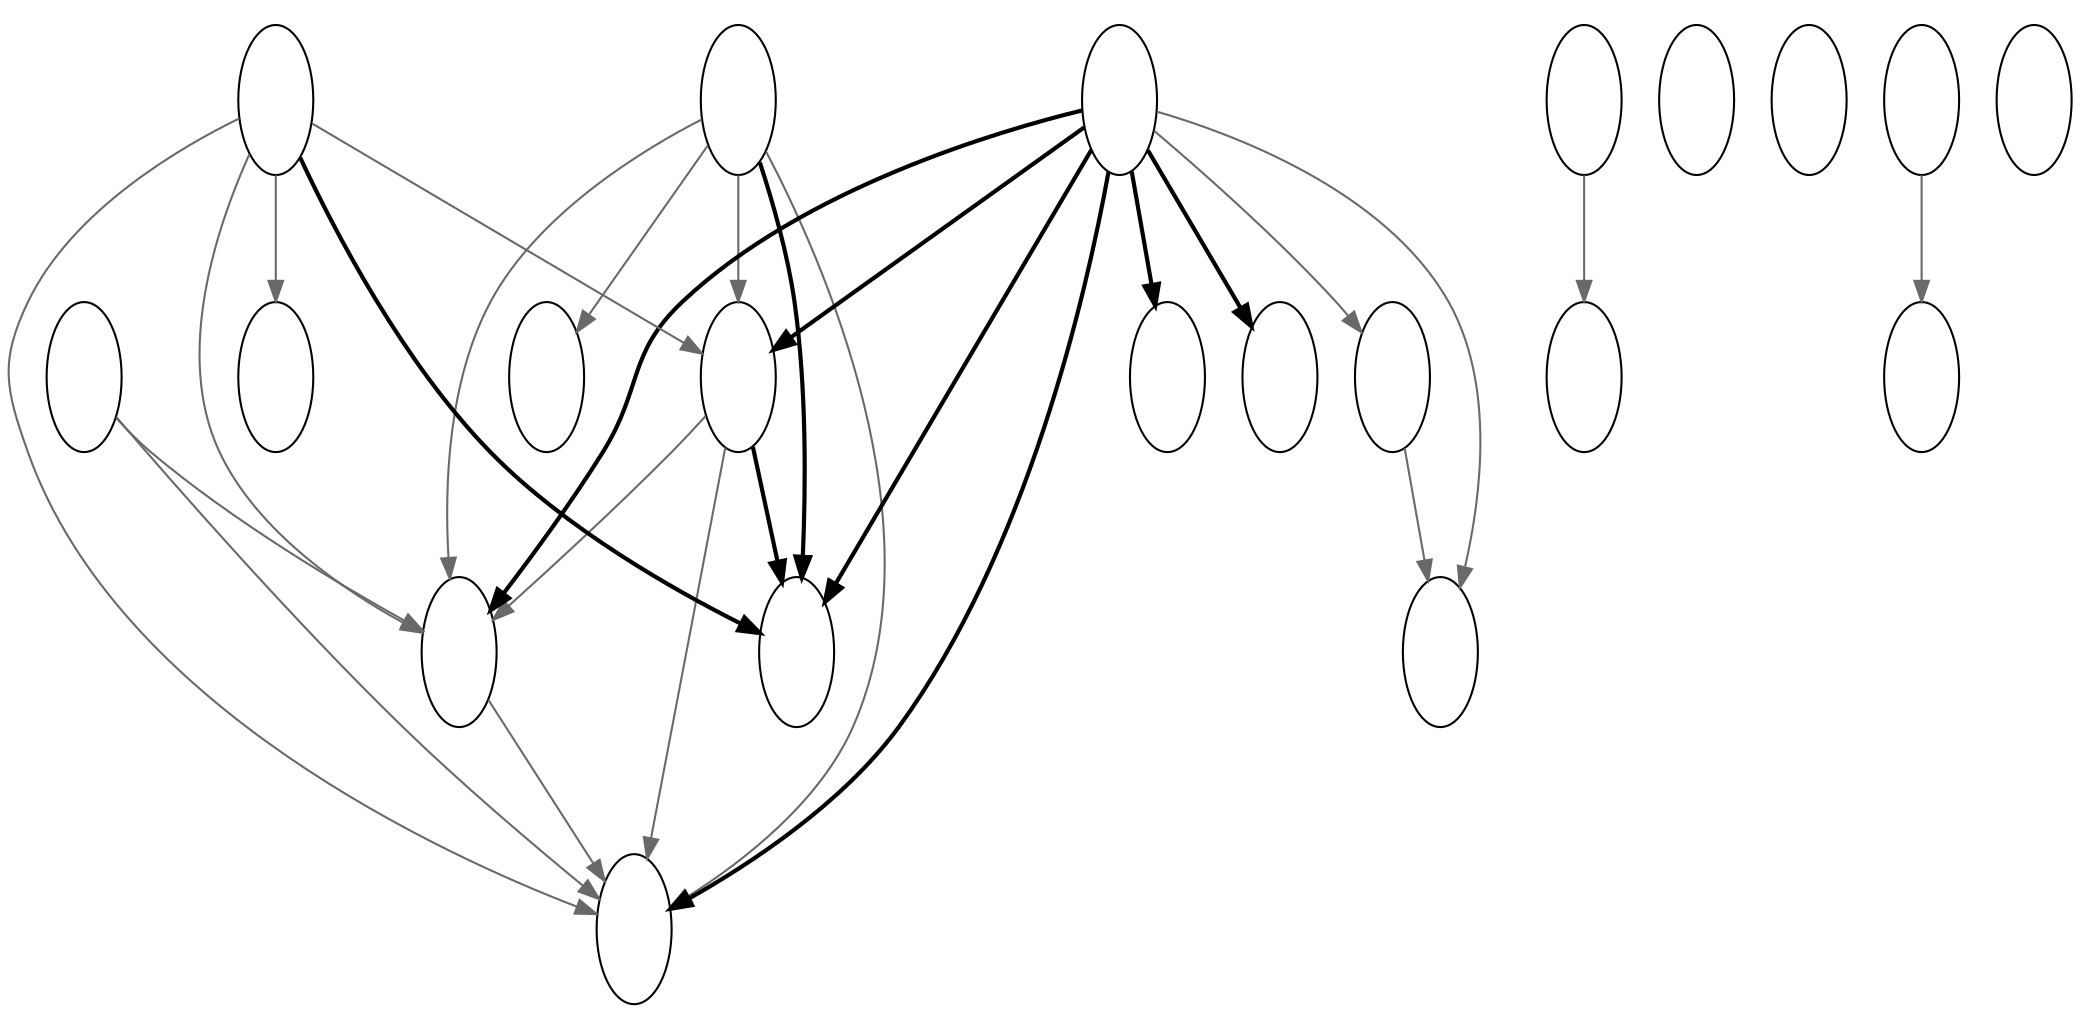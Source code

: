 digraph diagram { 

          ratio=0.5;

	  node [shape=ellipse,width=0.5,height=1];
25 [image="/home/ioa/quicklisp/local-projects/jeffrey/diagrams/fancy-labels/25.png", label=" "];
25 -> 34 [color=dimgray];
25 -> 104 [color=dimgray];
25 -> 108 [style=bold];
25 -> 182 [color=dimgray];
25 -> 315 [color=dimgray];
34 [image="/home/ioa/quicklisp/local-projects/jeffrey/diagrams/fancy-labels/34.png", label=" "];
34 -> 104 [color=dimgray];
34 -> 108 [style=bold];
34 -> 182 [color=dimgray];
40 [image="/home/ioa/quicklisp/local-projects/jeffrey/diagrams/fancy-labels/40.png", label=" "];
40 -> 34 [style=bold];
40 -> 58 [color=dimgray];
40 -> 104 [style=bold];
40 -> 108 [style=bold];
40 -> 170 [style=bold];
40 -> 182 [style=bold];
40 -> 208 [color=dimgray];
40 -> 209 [style=bold];
41 [image="/home/ioa/quicklisp/local-projects/jeffrey/diagrams/fancy-labels/41.png", label=" "];
41 -> 365 [color=dimgray];
54 [image="/home/ioa/quicklisp/local-projects/jeffrey/diagrams/fancy-labels/54.png", label=" "];
56 [image="/home/ioa/quicklisp/local-projects/jeffrey/diagrams/fancy-labels/56.png", label=" "];
58 [image="/home/ioa/quicklisp/local-projects/jeffrey/diagrams/fancy-labels/58.png", label=" "];
71 [image="/home/ioa/quicklisp/local-projects/jeffrey/diagrams/fancy-labels/71.png", label=" "];
71 -> 183 [color=dimgray];
104 [image="/home/ioa/quicklisp/local-projects/jeffrey/diagrams/fancy-labels/104.png", label=" "];
104 -> 182 [color=dimgray];
108 [image="/home/ioa/quicklisp/local-projects/jeffrey/diagrams/fancy-labels/108.png", label=" "];
159 [image="/home/ioa/quicklisp/local-projects/jeffrey/diagrams/fancy-labels/159.png", label=" "];
159 -> 104 [color=dimgray];
159 -> 182 [color=dimgray];
170 [image="/home/ioa/quicklisp/local-projects/jeffrey/diagrams/fancy-labels/170.png", label=" "];
182 [image="/home/ioa/quicklisp/local-projects/jeffrey/diagrams/fancy-labels/182.png", label=" "];
183 [image="/home/ioa/quicklisp/local-projects/jeffrey/diagrams/fancy-labels/183.png", label=" "];
208 [image="/home/ioa/quicklisp/local-projects/jeffrey/diagrams/fancy-labels/208.png", label=" "];
208 -> 58 [color=dimgray];
209 [image="/home/ioa/quicklisp/local-projects/jeffrey/diagrams/fancy-labels/209.png", label=" "];
245 [image="/home/ioa/quicklisp/local-projects/jeffrey/diagrams/fancy-labels/245.png", label=" "];
245 -> 34 [color=dimgray];
245 -> 104 [color=dimgray];
245 -> 108 [style=bold];
245 -> 182 [color=dimgray];
245 -> 246 [color=dimgray];
246 [image="/home/ioa/quicklisp/local-projects/jeffrey/diagrams/fancy-labels/246.png", label=" "];
275 [image="/home/ioa/quicklisp/local-projects/jeffrey/diagrams/fancy-labels/275.png", label=" "];
315 [image="/home/ioa/quicklisp/local-projects/jeffrey/diagrams/fancy-labels/315.png", label=" "];
365 [image="/home/ioa/quicklisp/local-projects/jeffrey/diagrams/fancy-labels/365.png", label=" "];

}